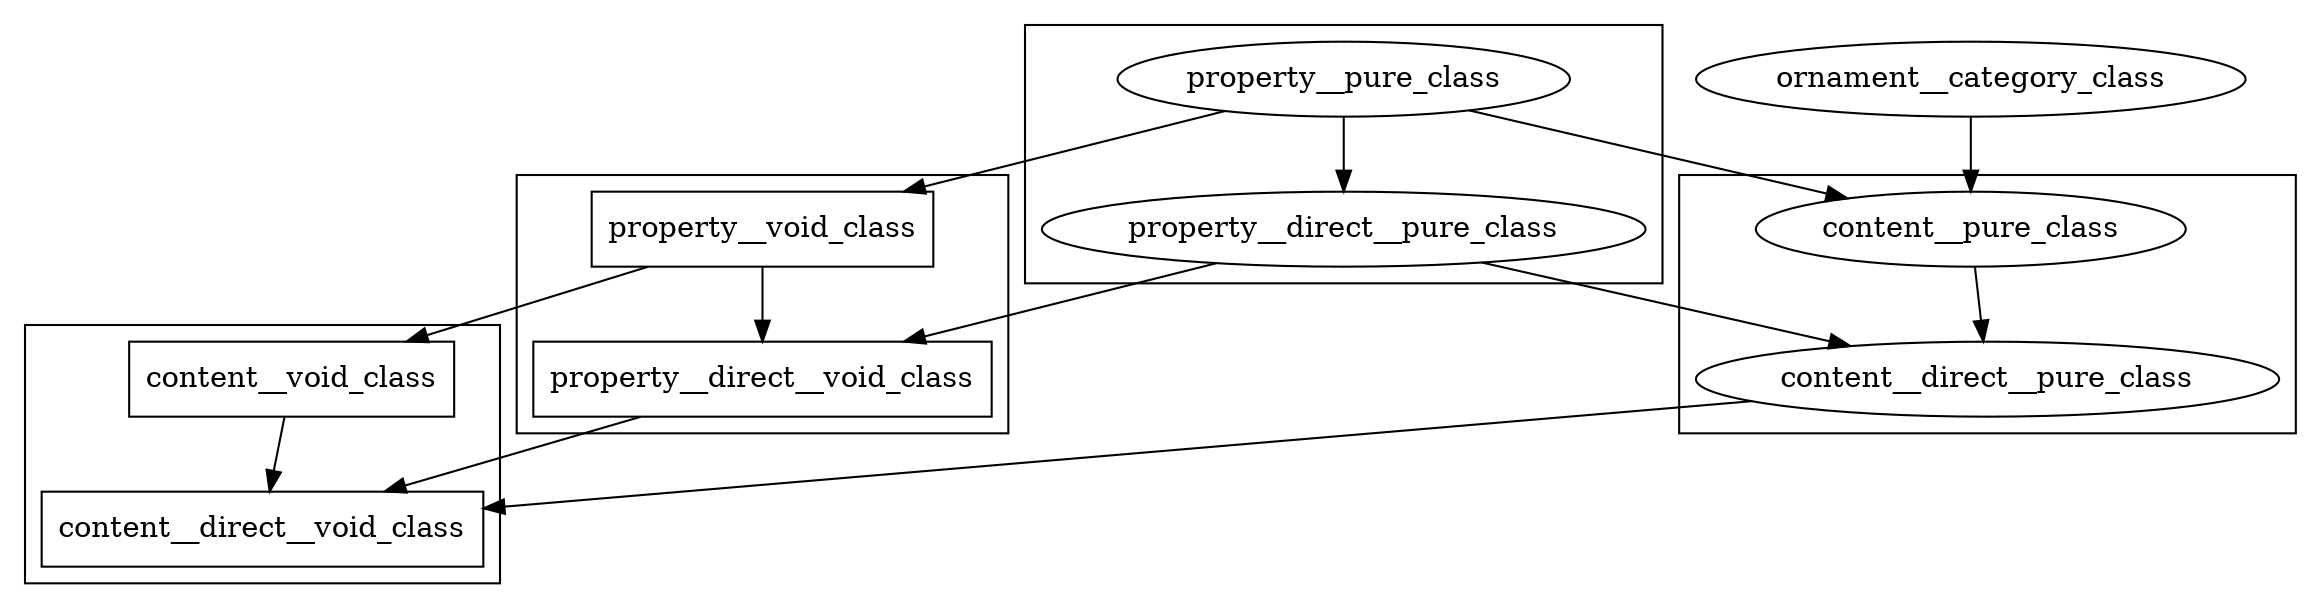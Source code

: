 digraph void{

    content__direct__void_class     [shape = box, label="content__direct__void_class"];
     content__void_class            [shape = box, label="content__void_class"];
    property__void_class            [shape = box, label="property__void_class"];
    property__direct__void_class    [shape = box, label="property__direct__void_class"];

    content__void_class          -> content__direct__void_class;
    property__direct__void_class -> content__direct__void_class;


    property__void_class -> content__void_class;


      property__pure_class  -> content__pure_class;
      ornament__category_class -> content__pure_class;

       property__void_class          -> property__direct__void_class;
       property__direct__pure_class  -> property__direct__void_class;


         content__direct__pure_class  -> content__direct__void_class;

       content__pure_class           -> content__direct__pure_class;
       property__direct__pure_class  -> content__direct__pure_class;




        property__pure_class -> property__direct__pure_class;
        property__pure_class -> property__void_class;





     subgraph cluster_property
     {
         rank    = same;
         rankdir =   TB;
         node [ ] property__pure_class
         node [ ] property__direct__pure_class
     };

     subgraph cluster_content
     {
         rank    = same;
         rankdir =   TB;
         node [ ] content__pure_class
         node [ ] content__direct__pure_class
     };

     subgraph cluster_property_void
     {
         rank    = same;
         rankdir =   TB;
         node [ ] property__void_class
         node [ ] property__direct__void_class
     };


     subgraph cluster_content_void
     {
         rank    = same;
         rankdir =   TB;
         node [ ] content__void_class          ;
         node [ ] content__direct__void_class  ;
     }

}
